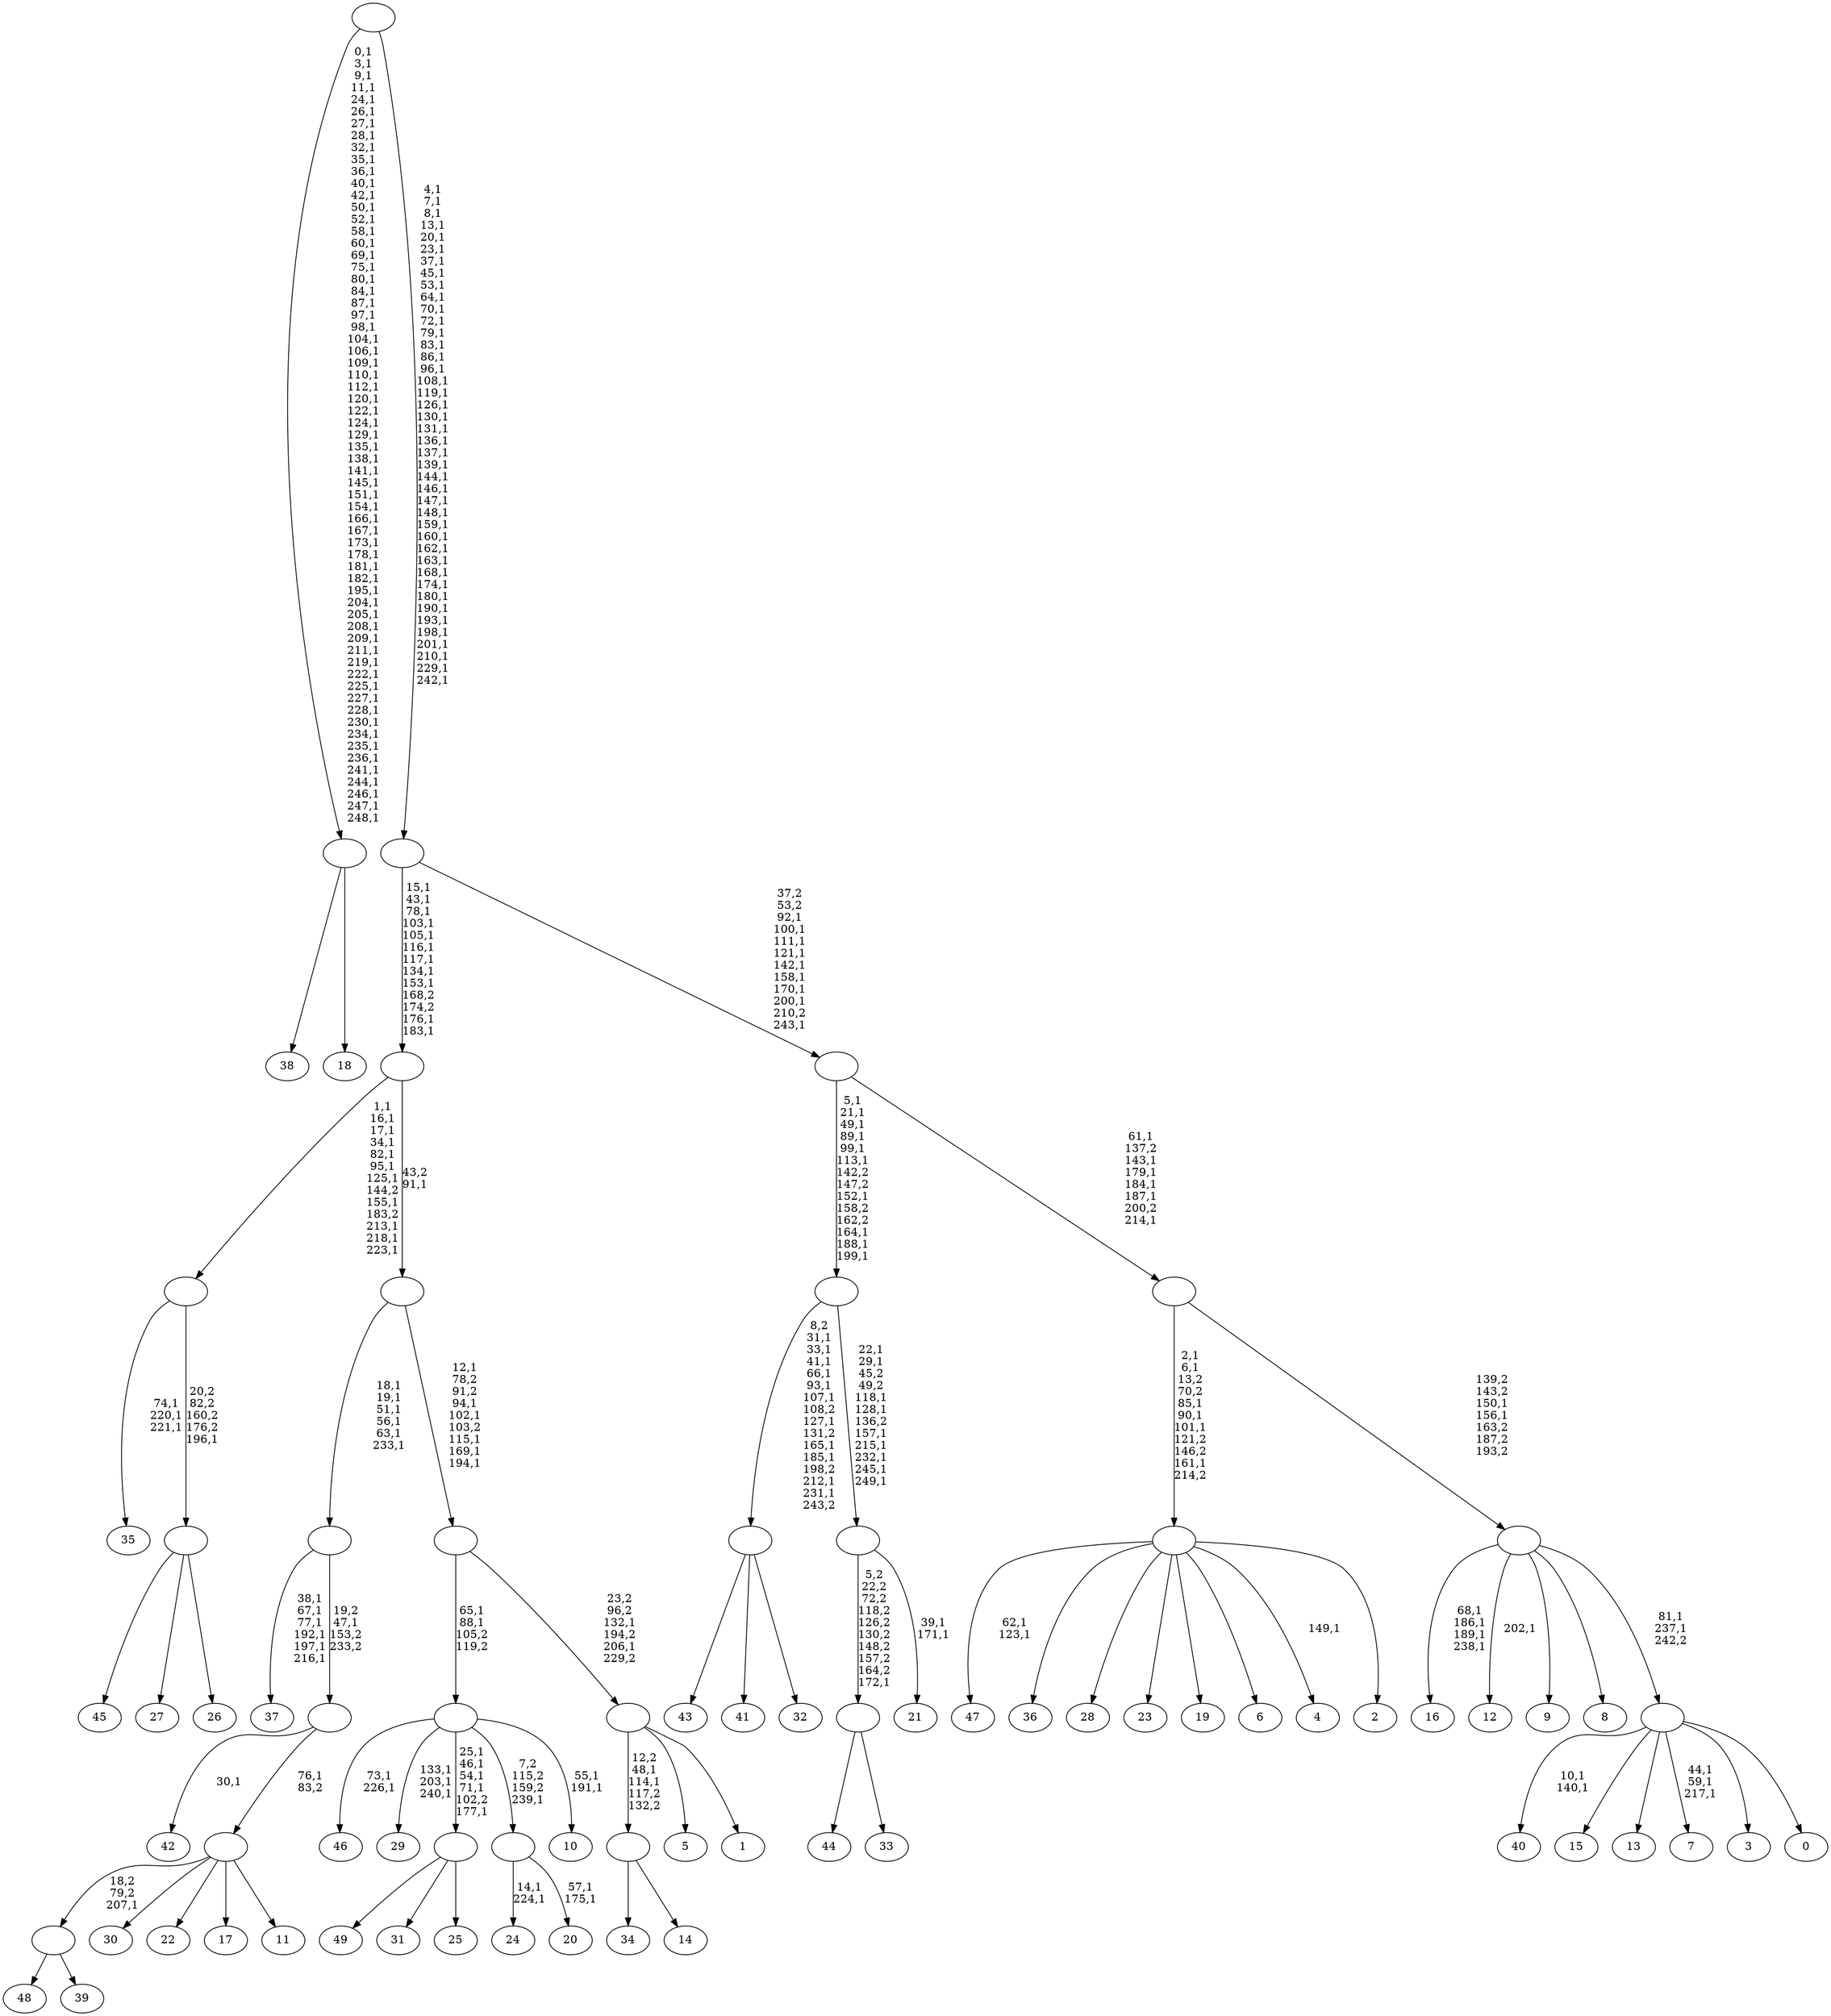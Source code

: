 digraph T {
	300 [label="49"]
	299 [label="48"]
	298 [label="47"]
	295 [label="46"]
	292 [label="45"]
	291 [label="44"]
	290 [label="43"]
	289 [label="42"]
	287 [label="41"]
	286 [label="40"]
	283 [label="39"]
	282 [label=""]
	281 [label="38"]
	280 [label="37"]
	273 [label="36"]
	272 [label="35"]
	268 [label="34"]
	267 [label="33"]
	266 [label=""]
	265 [label="32"]
	264 [label=""]
	253 [label="31"]
	252 [label="30"]
	251 [label="29"]
	247 [label="28"]
	246 [label="27"]
	245 [label="26"]
	244 [label=""]
	243 [label=""]
	232 [label="25"]
	231 [label=""]
	226 [label="24"]
	223 [label="23"]
	222 [label="22"]
	221 [label="21"]
	218 [label=""]
	209 [label=""]
	199 [label="20"]
	196 [label=""]
	195 [label="19"]
	194 [label="18"]
	193 [label=""]
	128 [label="17"]
	127 [label="16"]
	122 [label="15"]
	121 [label="14"]
	120 [label=""]
	118 [label="13"]
	117 [label="12"]
	115 [label="11"]
	114 [label=""]
	113 [label=""]
	112 [label=""]
	106 [label="10"]
	103 [label=""]
	101 [label="9"]
	100 [label="8"]
	99 [label="7"]
	95 [label="6"]
	94 [label="5"]
	93 [label="4"]
	91 [label="3"]
	90 [label="2"]
	89 [label=""]
	83 [label="1"]
	82 [label=""]
	80 [label=""]
	74 [label=""]
	73 [label=""]
	62 [label="0"]
	61 [label=""]
	59 [label=""]
	57 [label=""]
	51 [label=""]
	42 [label=""]
	0 [label=""]
	282 -> 299 [label=""]
	282 -> 283 [label=""]
	266 -> 291 [label=""]
	266 -> 267 [label=""]
	264 -> 290 [label=""]
	264 -> 287 [label=""]
	264 -> 265 [label=""]
	244 -> 292 [label=""]
	244 -> 246 [label=""]
	244 -> 245 [label=""]
	243 -> 272 [label="74,1\n220,1\n221,1"]
	243 -> 244 [label="20,2\n82,2\n160,2\n176,2\n196,1"]
	231 -> 300 [label=""]
	231 -> 253 [label=""]
	231 -> 232 [label=""]
	218 -> 221 [label="39,1\n171,1"]
	218 -> 266 [label="5,2\n22,2\n72,2\n118,2\n126,2\n130,2\n148,2\n157,2\n164,2\n172,1"]
	209 -> 218 [label="22,1\n29,1\n45,2\n49,2\n118,1\n128,1\n136,2\n157,1\n215,1\n232,1\n245,1\n249,1"]
	209 -> 264 [label="8,2\n31,1\n33,1\n41,1\n66,1\n93,1\n107,1\n108,2\n127,1\n131,2\n165,1\n185,1\n198,2\n212,1\n231,1\n243,2"]
	196 -> 199 [label="57,1\n175,1"]
	196 -> 226 [label="14,1\n224,1"]
	193 -> 281 [label=""]
	193 -> 194 [label=""]
	120 -> 268 [label=""]
	120 -> 121 [label=""]
	114 -> 282 [label="18,2\n79,2\n207,1"]
	114 -> 252 [label=""]
	114 -> 222 [label=""]
	114 -> 128 [label=""]
	114 -> 115 [label=""]
	113 -> 289 [label="30,1"]
	113 -> 114 [label="76,1\n83,2"]
	112 -> 280 [label="38,1\n67,1\n77,1\n192,1\n197,1\n216,1"]
	112 -> 113 [label="19,2\n47,1\n153,2\n233,2"]
	103 -> 106 [label="55,1\n191,1"]
	103 -> 231 [label="25,1\n46,1\n54,1\n71,1\n102,2\n177,1"]
	103 -> 251 [label="133,1\n203,1\n240,1"]
	103 -> 295 [label="73,1\n226,1"]
	103 -> 196 [label="7,2\n115,2\n159,2\n239,1"]
	89 -> 93 [label="149,1"]
	89 -> 298 [label="62,1\n123,1"]
	89 -> 273 [label=""]
	89 -> 247 [label=""]
	89 -> 223 [label=""]
	89 -> 195 [label=""]
	89 -> 95 [label=""]
	89 -> 90 [label=""]
	82 -> 120 [label="12,2\n48,1\n114,1\n117,2\n132,2"]
	82 -> 94 [label=""]
	82 -> 83 [label=""]
	80 -> 82 [label="23,2\n96,2\n132,1\n194,2\n206,1\n229,2"]
	80 -> 103 [label="65,1\n88,1\n105,2\n119,2"]
	74 -> 80 [label="12,1\n78,2\n91,2\n94,1\n102,1\n103,2\n115,1\n169,1\n194,1"]
	74 -> 112 [label="18,1\n19,1\n51,1\n56,1\n63,1\n233,1"]
	73 -> 243 [label="1,1\n16,1\n17,1\n34,1\n82,1\n95,1\n125,1\n144,2\n155,1\n183,2\n213,1\n218,1\n223,1"]
	73 -> 74 [label="43,2\n91,1"]
	61 -> 99 [label="44,1\n59,1\n217,1"]
	61 -> 286 [label="10,1\n140,1"]
	61 -> 122 [label=""]
	61 -> 118 [label=""]
	61 -> 91 [label=""]
	61 -> 62 [label=""]
	59 -> 61 [label="81,1\n237,1\n242,2"]
	59 -> 117 [label="202,1"]
	59 -> 127 [label="68,1\n186,1\n189,1\n238,1"]
	59 -> 101 [label=""]
	59 -> 100 [label=""]
	57 -> 59 [label="139,2\n143,2\n150,1\n156,1\n163,2\n187,2\n193,2"]
	57 -> 89 [label="2,1\n6,1\n13,2\n70,2\n85,1\n90,1\n101,1\n121,2\n146,2\n161,1\n214,2"]
	51 -> 57 [label="61,1\n137,2\n143,1\n179,1\n184,1\n187,1\n200,2\n214,1"]
	51 -> 209 [label="5,1\n21,1\n49,1\n89,1\n99,1\n113,1\n142,2\n147,2\n152,1\n158,2\n162,2\n164,1\n188,1\n199,1"]
	42 -> 51 [label="37,2\n53,2\n92,1\n100,1\n111,1\n121,1\n142,1\n158,1\n170,1\n200,1\n210,2\n243,1"]
	42 -> 73 [label="15,1\n43,1\n78,1\n103,1\n105,1\n116,1\n117,1\n134,1\n153,1\n168,2\n174,2\n176,1\n183,1"]
	0 -> 42 [label="4,1\n7,1\n8,1\n13,1\n20,1\n23,1\n37,1\n45,1\n53,1\n64,1\n70,1\n72,1\n79,1\n83,1\n86,1\n96,1\n108,1\n119,1\n126,1\n130,1\n131,1\n136,1\n137,1\n139,1\n144,1\n146,1\n147,1\n148,1\n159,1\n160,1\n162,1\n163,1\n168,1\n174,1\n180,1\n190,1\n193,1\n198,1\n201,1\n210,1\n229,1\n242,1"]
	0 -> 193 [label="0,1\n3,1\n9,1\n11,1\n24,1\n26,1\n27,1\n28,1\n32,1\n35,1\n36,1\n40,1\n42,1\n50,1\n52,1\n58,1\n60,1\n69,1\n75,1\n80,1\n84,1\n87,1\n97,1\n98,1\n104,1\n106,1\n109,1\n110,1\n112,1\n120,1\n122,1\n124,1\n129,1\n135,1\n138,1\n141,1\n145,1\n151,1\n154,1\n166,1\n167,1\n173,1\n178,1\n181,1\n182,1\n195,1\n204,1\n205,1\n208,1\n209,1\n211,1\n219,1\n222,1\n225,1\n227,1\n228,1\n230,1\n234,1\n235,1\n236,1\n241,1\n244,1\n246,1\n247,1\n248,1"]
}
